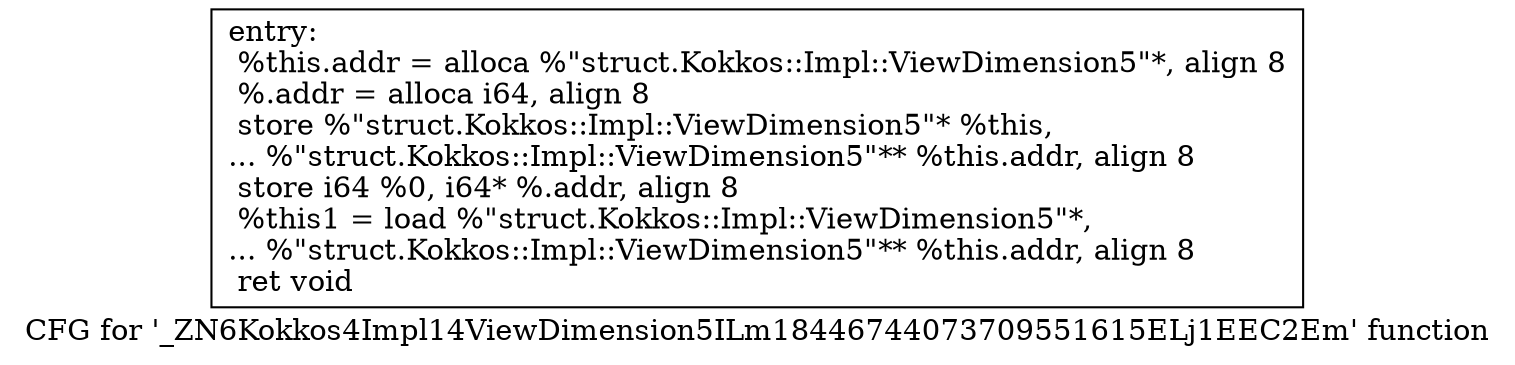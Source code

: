 digraph "CFG for '_ZN6Kokkos4Impl14ViewDimension5ILm18446744073709551615ELj1EEC2Em' function" {
	label="CFG for '_ZN6Kokkos4Impl14ViewDimension5ILm18446744073709551615ELj1EEC2Em' function";

	Node0x5e42cf0 [shape=record,label="{entry:\l  %this.addr = alloca %\"struct.Kokkos::Impl::ViewDimension5\"*, align 8\l  %.addr = alloca i64, align 8\l  store %\"struct.Kokkos::Impl::ViewDimension5\"* %this,\l... %\"struct.Kokkos::Impl::ViewDimension5\"** %this.addr, align 8\l  store i64 %0, i64* %.addr, align 8\l  %this1 = load %\"struct.Kokkos::Impl::ViewDimension5\"*,\l... %\"struct.Kokkos::Impl::ViewDimension5\"** %this.addr, align 8\l  ret void\l}"];
}
